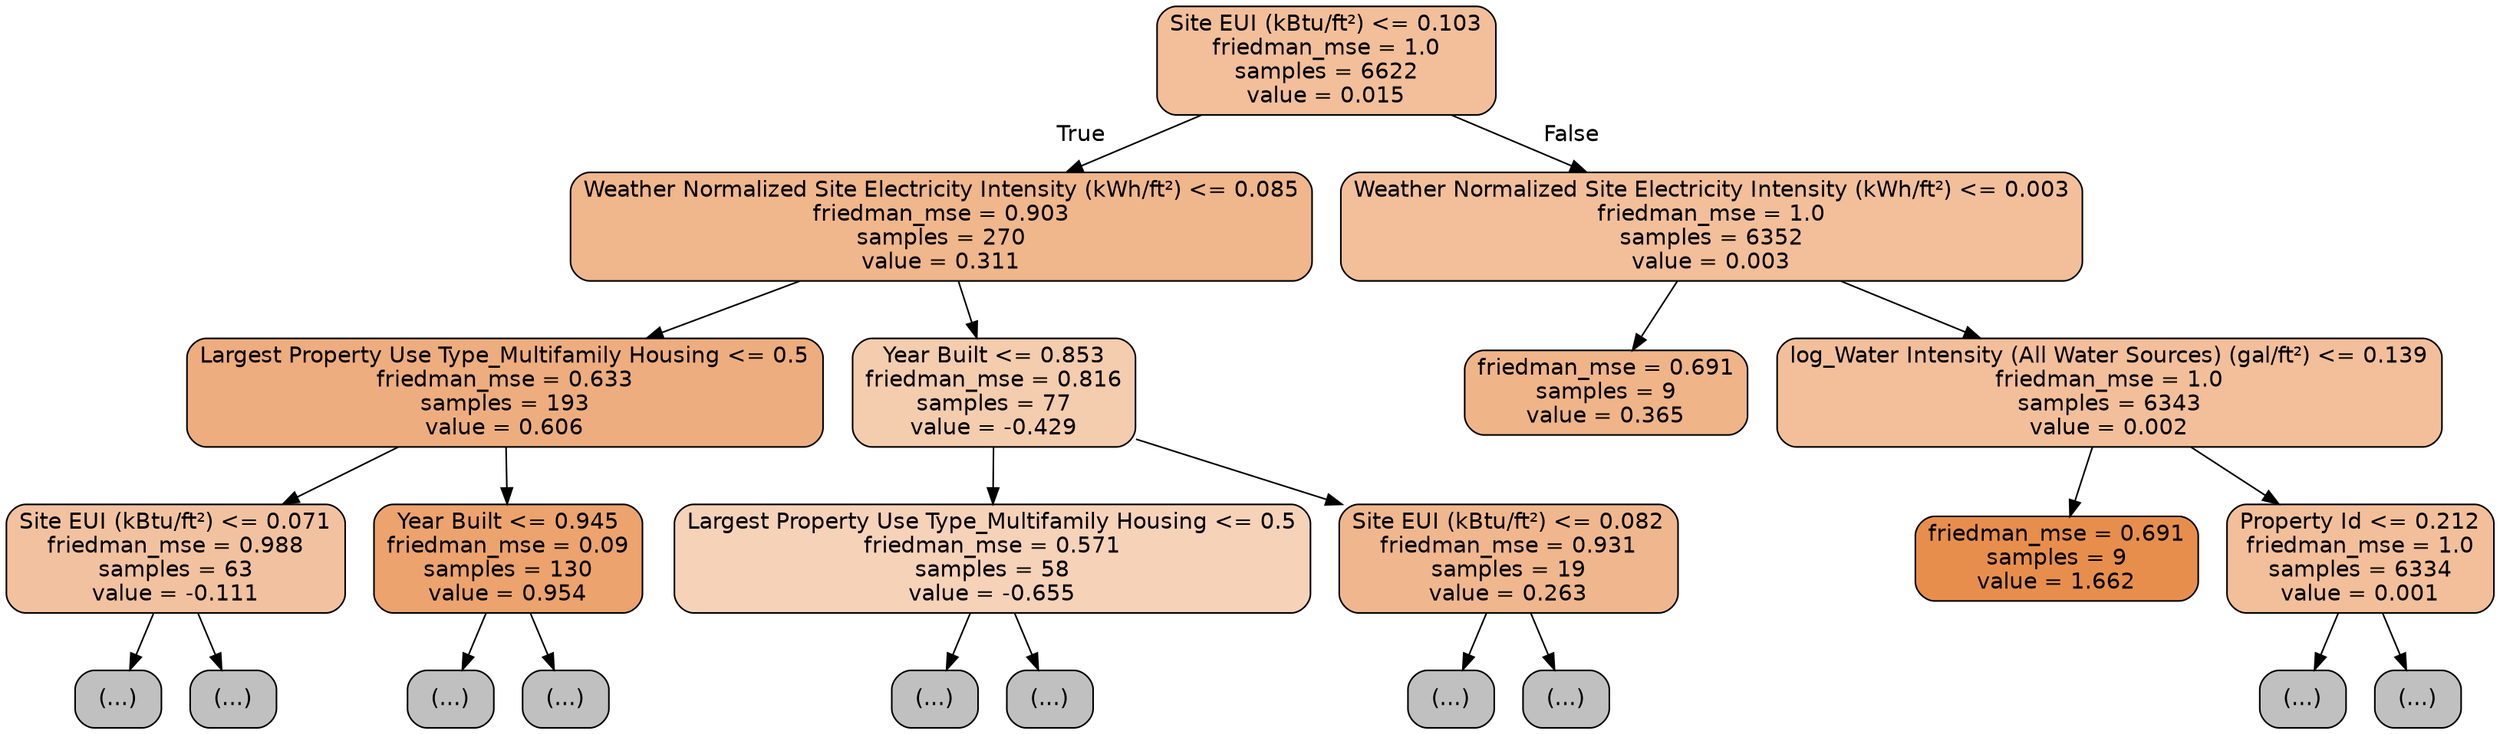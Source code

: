 digraph Tree {
node [shape=box, style="filled, rounded", color="black", fontname=helvetica] ;
edge [fontname=helvetica] ;
0 [label="Site EUI (kBtu/ft²) <= 0.103\nfriedman_mse = 1.0\nsamples = 6622\nvalue = 0.015", fillcolor="#f2bf9a"] ;
1 [label="Weather Normalized Site Electricity Intensity (kWh/ft²) <= 0.085\nfriedman_mse = 0.903\nsamples = 270\nvalue = 0.311", fillcolor="#f0b68c"] ;
0 -> 1 [labeldistance=2.5, labelangle=45, headlabel="True"] ;
2 [label="Largest Property Use Type_Multifamily Housing <= 0.5\nfriedman_mse = 0.633\nsamples = 193\nvalue = 0.606", fillcolor="#eead7e"] ;
1 -> 2 ;
3 [label="Site EUI (kBtu/ft²) <= 0.071\nfriedman_mse = 0.988\nsamples = 63\nvalue = -0.111", fillcolor="#f2c2a0"] ;
2 -> 3 ;
4 [label="(...)", fillcolor="#C0C0C0"] ;
3 -> 4 ;
7 [label="(...)", fillcolor="#C0C0C0"] ;
3 -> 7 ;
10 [label="Year Built <= 0.945\nfriedman_mse = 0.09\nsamples = 130\nvalue = 0.954", fillcolor="#eca36e"] ;
2 -> 10 ;
11 [label="(...)", fillcolor="#C0C0C0"] ;
10 -> 11 ;
14 [label="(...)", fillcolor="#C0C0C0"] ;
10 -> 14 ;
15 [label="Year Built <= 0.853\nfriedman_mse = 0.816\nsamples = 77\nvalue = -0.429", fillcolor="#f4ccae"] ;
1 -> 15 ;
16 [label="Largest Property Use Type_Multifamily Housing <= 0.5\nfriedman_mse = 0.571\nsamples = 58\nvalue = -0.655", fillcolor="#f6d2b9"] ;
15 -> 16 ;
17 [label="(...)", fillcolor="#C0C0C0"] ;
16 -> 17 ;
20 [label="(...)", fillcolor="#C0C0C0"] ;
16 -> 20 ;
23 [label="Site EUI (kBtu/ft²) <= 0.082\nfriedman_mse = 0.931\nsamples = 19\nvalue = 0.263", fillcolor="#f0b78e"] ;
15 -> 23 ;
24 [label="(...)", fillcolor="#C0C0C0"] ;
23 -> 24 ;
25 [label="(...)", fillcolor="#C0C0C0"] ;
23 -> 25 ;
28 [label="Weather Normalized Site Electricity Intensity (kWh/ft²) <= 0.003\nfriedman_mse = 1.0\nsamples = 6352\nvalue = 0.003", fillcolor="#f2bf9a"] ;
0 -> 28 [labeldistance=2.5, labelangle=-45, headlabel="False"] ;
29 [label="friedman_mse = 0.691\nsamples = 9\nvalue = 0.365", fillcolor="#f0b489"] ;
28 -> 29 ;
30 [label="log_Water Intensity (All Water Sources) (gal/ft²) <= 0.139\nfriedman_mse = 1.0\nsamples = 6343\nvalue = 0.002", fillcolor="#f2bf9a"] ;
28 -> 30 ;
31 [label="friedman_mse = 0.691\nsamples = 9\nvalue = 1.662", fillcolor="#e88e4d"] ;
30 -> 31 ;
32 [label="Property Id <= 0.212\nfriedman_mse = 1.0\nsamples = 6334\nvalue = 0.001", fillcolor="#f2bf9a"] ;
30 -> 32 ;
33 [label="(...)", fillcolor="#C0C0C0"] ;
32 -> 33 ;
36 [label="(...)", fillcolor="#C0C0C0"] ;
32 -> 36 ;
}